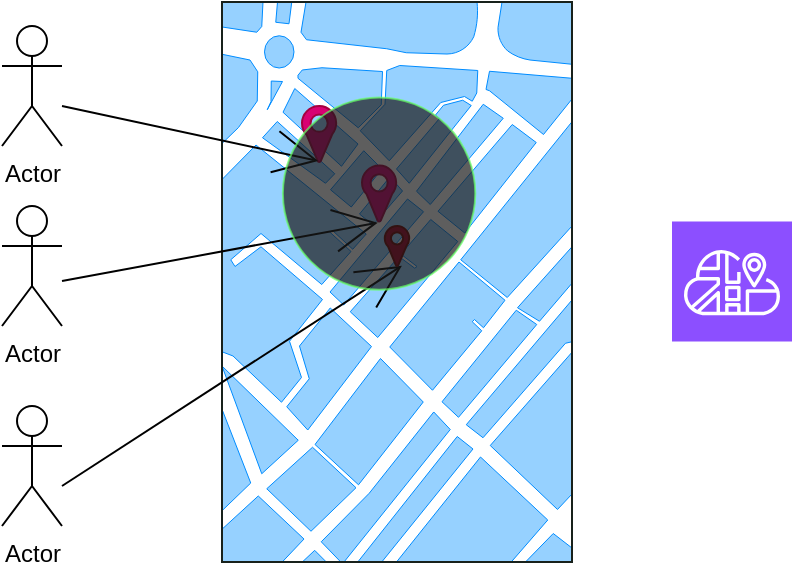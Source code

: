 <mxfile version="21.8.2" type="github">
  <diagram name="Page-1" id="fI2sqm4gBjux7chHO2XL">
    <mxGraphModel dx="803" dy="415" grid="1" gridSize="10" guides="1" tooltips="1" connect="1" arrows="1" fold="1" page="1" pageScale="1" pageWidth="850" pageHeight="1100" math="0" shadow="0">
      <root>
        <mxCell id="0" />
        <mxCell id="1" parent="0" />
        <mxCell id="V1NboFjANnd3-DUssf74-5" value="Actor" style="shape=umlActor;verticalLabelPosition=bottom;verticalAlign=top;html=1;outlineConnect=0;" vertex="1" parent="1">
          <mxGeometry x="60" y="230" width="30" height="60" as="geometry" />
        </mxCell>
        <mxCell id="V1NboFjANnd3-DUssf74-6" value="Actor" style="shape=umlActor;verticalLabelPosition=bottom;verticalAlign=top;html=1;outlineConnect=0;" vertex="1" parent="1">
          <mxGeometry x="60" y="320" width="30" height="60" as="geometry" />
        </mxCell>
        <mxCell id="V1NboFjANnd3-DUssf74-8" value="Actor" style="shape=umlActor;verticalLabelPosition=bottom;verticalAlign=top;html=1;outlineConnect=0;" vertex="1" parent="1">
          <mxGeometry x="60" y="420" width="30" height="60" as="geometry" />
        </mxCell>
        <mxCell id="V1NboFjANnd3-DUssf74-21" value="" style="sketch=0;points=[[0,0,0],[0.25,0,0],[0.5,0,0],[0.75,0,0],[1,0,0],[0,1,0],[0.25,1,0],[0.5,1,0],[0.75,1,0],[1,1,0],[0,0.25,0],[0,0.5,0],[0,0.75,0],[1,0.25,0],[1,0.5,0],[1,0.75,0]];outlineConnect=0;fontColor=#232F3E;fillColor=#8C4FFF;strokeColor=#ffffff;dashed=0;verticalLabelPosition=bottom;verticalAlign=top;align=center;html=1;fontSize=12;fontStyle=0;aspect=fixed;shape=mxgraph.aws4.resourceIcon;resIcon=mxgraph.aws4.cloud_map;" vertex="1" parent="1">
          <mxGeometry x="395" y="327.79" width="60" height="60" as="geometry" />
        </mxCell>
        <mxCell id="V1NboFjANnd3-DUssf74-25" value="" style="verticalLabelPosition=bottom;verticalAlign=top;html=1;shadow=0;dashed=0;strokeWidth=1;shape=mxgraph.ios.iBgMap;strokeColor=#18211b;strokeColor2=#008cff;fillColor2=#96D1FF;" vertex="1" parent="1">
          <mxGeometry x="170" y="218" width="175" height="280" as="geometry" />
        </mxCell>
        <mxCell id="V1NboFjANnd3-DUssf74-26" value="" style="sketch=0;html=1;aspect=fixed;strokeColor=#A50040;shadow=0;fillColor=#d80073;verticalAlign=top;labelPosition=center;verticalLabelPosition=bottom;shape=mxgraph.gcp2.maps_api;fontColor=#ffffff;" vertex="1" parent="1">
          <mxGeometry x="210" y="270" width="17.08" height="28" as="geometry" />
        </mxCell>
        <mxCell id="V1NboFjANnd3-DUssf74-28" value="" style="endArrow=open;html=1;strokeWidth=1;endFill=0;endSize=20;rounded=0;entryX=0.275;entryY=0.284;entryDx=0;entryDy=0;entryPerimeter=0;" edge="1" parent="1" target="V1NboFjANnd3-DUssf74-25">
          <mxGeometry width="100" relative="1" as="geometry">
            <mxPoint x="90" y="270" as="sourcePoint" />
            <mxPoint x="190" y="270" as="targetPoint" />
          </mxGeometry>
        </mxCell>
        <mxCell id="V1NboFjANnd3-DUssf74-29" value="" style="sketch=0;html=1;aspect=fixed;strokeColor=#A50040;shadow=0;fillColor=#d80073;verticalAlign=top;labelPosition=center;verticalLabelPosition=bottom;shape=mxgraph.gcp2.maps_api;fontColor=#ffffff;" vertex="1" parent="1">
          <mxGeometry x="240" y="299.79" width="17.08" height="28" as="geometry" />
        </mxCell>
        <mxCell id="V1NboFjANnd3-DUssf74-30" value="" style="endArrow=open;html=1;strokeWidth=1;endFill=0;endSize=20;rounded=0;entryX=0.445;entryY=0.394;entryDx=0;entryDy=0;entryPerimeter=0;" edge="1" parent="1" target="V1NboFjANnd3-DUssf74-25">
          <mxGeometry width="100" relative="1" as="geometry">
            <mxPoint x="90" y="357.5" as="sourcePoint" />
            <mxPoint x="190" y="357.5" as="targetPoint" />
          </mxGeometry>
        </mxCell>
        <mxCell id="V1NboFjANnd3-DUssf74-31" value="" style="endArrow=open;html=1;strokeWidth=1;endFill=0;endSize=20;rounded=0;entryX=0.514;entryY=0.471;entryDx=0;entryDy=0;entryPerimeter=0;" edge="1" parent="1" target="V1NboFjANnd3-DUssf74-25">
          <mxGeometry width="100" relative="1" as="geometry">
            <mxPoint x="90" y="460" as="sourcePoint" />
            <mxPoint x="190" y="460" as="targetPoint" />
          </mxGeometry>
        </mxCell>
        <mxCell id="V1NboFjANnd3-DUssf74-32" value="" style="sketch=0;html=1;aspect=fixed;strokeColor=#6F0000;shadow=0;fillColor=#a20025;verticalAlign=top;labelPosition=center;verticalLabelPosition=bottom;shape=mxgraph.gcp2.maps_api;fontColor=#ffffff;" vertex="1" parent="1">
          <mxGeometry x="251.4" y="330" width="12.2" height="20" as="geometry" />
        </mxCell>
        <mxCell id="V1NboFjANnd3-DUssf74-33" value="" style="ellipse;whiteSpace=wrap;html=1;aspect=fixed;strokeColor=#66FF66;fillColor=#1A1A1A;opacity=70;" vertex="1" parent="1">
          <mxGeometry x="200.44" y="265.69" width="96.21" height="96.21" as="geometry" />
        </mxCell>
      </root>
    </mxGraphModel>
  </diagram>
</mxfile>
